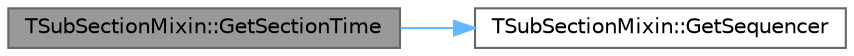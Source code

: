digraph "TSubSectionMixin::GetSectionTime"
{
 // INTERACTIVE_SVG=YES
 // LATEX_PDF_SIZE
  bgcolor="transparent";
  edge [fontname=Helvetica,fontsize=10,labelfontname=Helvetica,labelfontsize=10];
  node [fontname=Helvetica,fontsize=10,shape=box,height=0.2,width=0.4];
  rankdir="LR";
  Node1 [id="Node000001",label="TSubSectionMixin::GetSectionTime",height=0.2,width=0.4,color="gray40", fillcolor="grey60", style="filled", fontcolor="black",tooltip=" "];
  Node1 -> Node2 [id="edge1_Node000001_Node000002",color="steelblue1",style="solid",tooltip=" "];
  Node2 [id="Node000002",label="TSubSectionMixin::GetSequencer",height=0.2,width=0.4,color="grey40", fillcolor="white", style="filled",URL="$db/d4f/classTSubSectionMixin.html#a8c00b2f26d14928df8466e7933c6e508",tooltip=" "];
}
